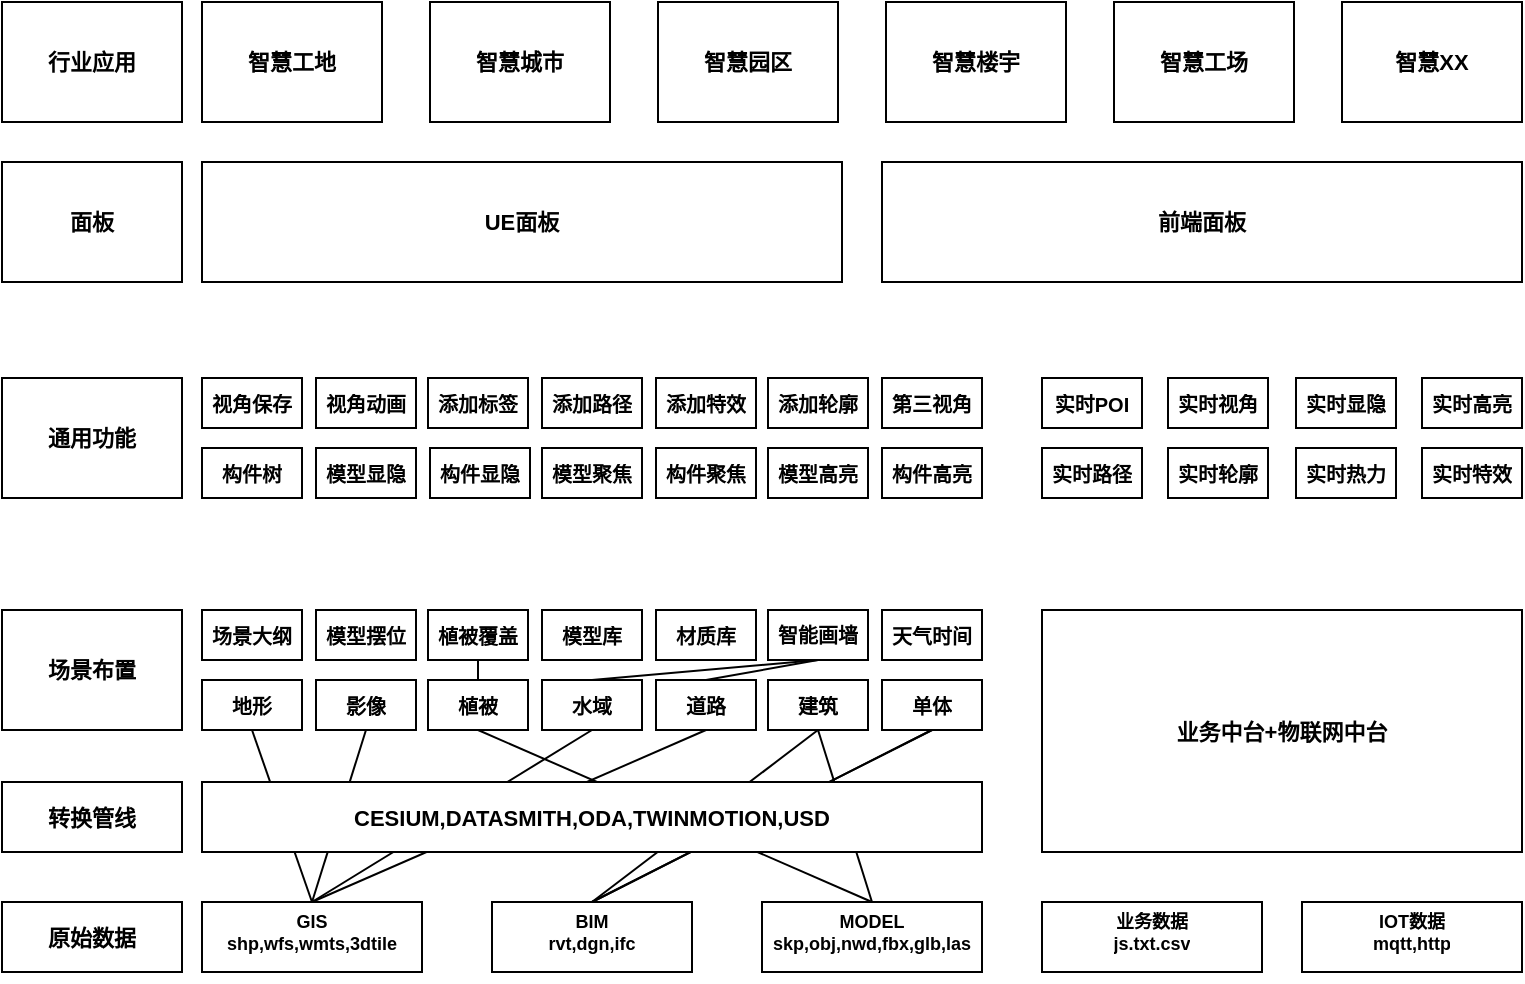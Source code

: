 <mxfile version="24.6.4" type="github">
  <diagram name="第 1 页" id="0yziPrTlGx9PvfhWouy7">
    <mxGraphModel dx="989" dy="538" grid="1" gridSize="10" guides="1" tooltips="1" connect="1" arrows="1" fold="1" page="1" pageScale="1" pageWidth="827" pageHeight="1169" math="0" shadow="0">
      <root>
        <mxCell id="0" />
        <mxCell id="1" parent="0" />
        <mxCell id="981yPH26ms_cpOQFAlSB-1" value="BIM&#xa;rvt,dgn,ifc" style="text;whiteSpace=wrap;overflow=hidden;rounded=0;align=center;strokeColor=default;fillColor=none;fontSize=9;spacing=0;fontStyle=1" parent="1" vertex="1">
          <mxGeometry x="265" y="510" width="100" height="35" as="geometry" />
        </mxCell>
        <mxCell id="981yPH26ms_cpOQFAlSB-2" value="MODEL&#xa;skp,obj,nwd,fbx,glb,las" style="text;whiteSpace=wrap;overflow=hidden;rounded=0;align=center;strokeColor=default;fillColor=none;fontSize=9;spacing=0;fontStyle=1" parent="1" vertex="1">
          <mxGeometry x="400" y="510" width="110" height="35" as="geometry" />
        </mxCell>
        <mxCell id="981yPH26ms_cpOQFAlSB-3" value="GIS&#xa;shp,wfs,wmts,3dtile" style="text;whiteSpace=wrap;overflow=hidden;rounded=0;align=center;strokeColor=default;fillColor=none;fontSize=9;spacing=0;fontStyle=1" parent="1" vertex="1">
          <mxGeometry x="120" y="510" width="110" height="35" as="geometry" />
        </mxCell>
        <mxCell id="981yPH26ms_cpOQFAlSB-4" value="地形" style="text;whiteSpace=wrap;overflow=hidden;rounded=0;align=center;strokeColor=default;fillColor=none;fontSize=10;labelPosition=center;verticalLabelPosition=middle;verticalAlign=middle;flipH=1;fontStyle=1" parent="1" vertex="1">
          <mxGeometry x="120" y="399" width="50" height="25" as="geometry" />
        </mxCell>
        <mxCell id="981yPH26ms_cpOQFAlSB-5" value="影像" style="text;whiteSpace=wrap;overflow=hidden;rounded=0;align=center;strokeColor=default;fillColor=none;fontSize=10;labelPosition=center;verticalLabelPosition=middle;verticalAlign=middle;flipH=1;fontStyle=1" parent="1" vertex="1">
          <mxGeometry x="177" y="399" width="50" height="25" as="geometry" />
        </mxCell>
        <mxCell id="981yPH26ms_cpOQFAlSB-6" value="道路" style="text;whiteSpace=wrap;overflow=hidden;rounded=0;align=center;strokeColor=default;fillColor=none;fontSize=10;labelPosition=center;verticalLabelPosition=middle;verticalAlign=middle;flipH=1;fontStyle=1" parent="1" vertex="1">
          <mxGeometry x="347" y="399" width="50" height="25" as="geometry" />
        </mxCell>
        <mxCell id="981yPH26ms_cpOQFAlSB-7" value="水域" style="text;whiteSpace=wrap;overflow=hidden;rounded=0;align=center;strokeColor=default;fillColor=none;fontSize=10;labelPosition=center;verticalLabelPosition=middle;verticalAlign=middle;flipH=1;fontStyle=1" parent="1" vertex="1">
          <mxGeometry x="290" y="399" width="50" height="25" as="geometry" />
        </mxCell>
        <mxCell id="981yPH26ms_cpOQFAlSB-8" value="植被" style="text;whiteSpace=wrap;overflow=hidden;rounded=0;align=center;strokeColor=default;fillColor=none;fontSize=10;labelPosition=center;verticalLabelPosition=middle;verticalAlign=middle;flipH=1;fontStyle=1" parent="1" vertex="1">
          <mxGeometry x="233" y="399" width="50" height="25" as="geometry" />
        </mxCell>
        <mxCell id="981yPH26ms_cpOQFAlSB-9" value="建筑" style="text;whiteSpace=wrap;overflow=hidden;rounded=0;align=center;strokeColor=default;fillColor=none;fontSize=10;labelPosition=center;verticalLabelPosition=middle;verticalAlign=middle;flipH=1;fontStyle=1" parent="1" vertex="1">
          <mxGeometry x="403" y="399" width="50" height="25" as="geometry" />
        </mxCell>
        <mxCell id="pltdYUiWtJvwTpkYsrbc-1" value="单体" style="text;whiteSpace=wrap;overflow=hidden;rounded=0;align=center;strokeColor=default;fillColor=none;fontSize=10;labelPosition=center;verticalLabelPosition=middle;verticalAlign=middle;flipH=1;fontStyle=1" parent="1" vertex="1">
          <mxGeometry x="460" y="399" width="50" height="25" as="geometry" />
        </mxCell>
        <mxCell id="pltdYUiWtJvwTpkYsrbc-2" value="" style="endArrow=none;html=1;rounded=0;entryX=0.5;entryY=1;entryDx=0;entryDy=0;exitX=0.5;exitY=0;exitDx=0;exitDy=0;" parent="1" target="981yPH26ms_cpOQFAlSB-4" edge="1" source="981yPH26ms_cpOQFAlSB-3">
          <mxGeometry width="50" height="50" relative="1" as="geometry">
            <mxPoint x="170" y="440" as="sourcePoint" />
            <mxPoint x="220" y="390" as="targetPoint" />
          </mxGeometry>
        </mxCell>
        <mxCell id="pltdYUiWtJvwTpkYsrbc-3" value="" style="endArrow=none;html=1;rounded=0;entryX=0.5;entryY=1;entryDx=0;entryDy=0;exitX=0.5;exitY=0;exitDx=0;exitDy=0;" parent="1" source="981yPH26ms_cpOQFAlSB-3" target="981yPH26ms_cpOQFAlSB-5" edge="1">
          <mxGeometry width="50" height="50" relative="1" as="geometry">
            <mxPoint x="180" y="450" as="sourcePoint" />
            <mxPoint x="155" y="410" as="targetPoint" />
          </mxGeometry>
        </mxCell>
        <mxCell id="pltdYUiWtJvwTpkYsrbc-4" value="" style="endArrow=none;html=1;rounded=0;entryX=0.5;entryY=1;entryDx=0;entryDy=0;exitX=0.5;exitY=0;exitDx=0;exitDy=0;" parent="1" source="981yPH26ms_cpOQFAlSB-3" target="981yPH26ms_cpOQFAlSB-6" edge="1">
          <mxGeometry width="50" height="50" relative="1" as="geometry">
            <mxPoint x="180" y="450" as="sourcePoint" />
            <mxPoint x="212" y="410" as="targetPoint" />
          </mxGeometry>
        </mxCell>
        <mxCell id="9kN9pM6WHrieHIEHuWm_-1" value="" style="endArrow=none;html=1;rounded=0;entryX=0.5;entryY=1;entryDx=0;entryDy=0;exitX=0.5;exitY=0;exitDx=0;exitDy=0;" edge="1" parent="1" source="981yPH26ms_cpOQFAlSB-1" target="pltdYUiWtJvwTpkYsrbc-1">
          <mxGeometry width="50" height="50" relative="1" as="geometry">
            <mxPoint x="300" y="440" as="sourcePoint" />
            <mxPoint x="502" y="400" as="targetPoint" />
          </mxGeometry>
        </mxCell>
        <mxCell id="9kN9pM6WHrieHIEHuWm_-2" value="" style="endArrow=none;html=1;rounded=0;entryX=0.5;entryY=1;entryDx=0;entryDy=0;exitX=0.5;exitY=0;exitDx=0;exitDy=0;" edge="1" parent="1" source="981yPH26ms_cpOQFAlSB-1" target="981yPH26ms_cpOQFAlSB-9">
          <mxGeometry width="50" height="50" relative="1" as="geometry">
            <mxPoint x="310" y="450" as="sourcePoint" />
            <mxPoint x="495" y="410" as="targetPoint" />
          </mxGeometry>
        </mxCell>
        <mxCell id="9kN9pM6WHrieHIEHuWm_-3" value="" style="endArrow=none;html=1;rounded=0;entryX=0.5;entryY=1;entryDx=0;entryDy=0;exitX=0.5;exitY=0;exitDx=0;exitDy=0;" edge="1" parent="1" source="981yPH26ms_cpOQFAlSB-3" target="981yPH26ms_cpOQFAlSB-7">
          <mxGeometry width="50" height="50" relative="1" as="geometry">
            <mxPoint x="170" y="440" as="sourcePoint" />
            <mxPoint x="202" y="400" as="targetPoint" />
          </mxGeometry>
        </mxCell>
        <mxCell id="9kN9pM6WHrieHIEHuWm_-4" value="" style="endArrow=none;html=1;rounded=0;entryX=0.5;entryY=1;entryDx=0;entryDy=0;exitX=0.5;exitY=0;exitDx=0;exitDy=0;" edge="1" parent="1" source="981yPH26ms_cpOQFAlSB-2" target="981yPH26ms_cpOQFAlSB-8">
          <mxGeometry width="50" height="50" relative="1" as="geometry">
            <mxPoint x="440" y="440" as="sourcePoint" />
            <mxPoint x="625" y="400" as="targetPoint" />
          </mxGeometry>
        </mxCell>
        <mxCell id="9kN9pM6WHrieHIEHuWm_-5" value="" style="endArrow=none;html=1;rounded=0;entryX=0.5;entryY=1;entryDx=0;entryDy=0;exitX=0.5;exitY=0;exitDx=0;exitDy=0;" edge="1" parent="1" source="981yPH26ms_cpOQFAlSB-1" target="pltdYUiWtJvwTpkYsrbc-1">
          <mxGeometry width="50" height="50" relative="1" as="geometry">
            <mxPoint x="445" y="440" as="sourcePoint" />
            <mxPoint x="257" y="400" as="targetPoint" />
          </mxGeometry>
        </mxCell>
        <mxCell id="9kN9pM6WHrieHIEHuWm_-6" value="" style="endArrow=none;html=1;rounded=0;entryX=0.5;entryY=1;entryDx=0;entryDy=0;exitX=0.5;exitY=0;exitDx=0;exitDy=0;" edge="1" parent="1" source="981yPH26ms_cpOQFAlSB-2" target="981yPH26ms_cpOQFAlSB-9">
          <mxGeometry width="50" height="50" relative="1" as="geometry">
            <mxPoint x="444" y="440" as="sourcePoint" />
            <mxPoint x="484" y="400" as="targetPoint" />
          </mxGeometry>
        </mxCell>
        <mxCell id="9kN9pM6WHrieHIEHuWm_-12" value="原始数据" style="rounded=0;whiteSpace=wrap;html=1;fontSize=11;fontStyle=1" vertex="1" parent="1">
          <mxGeometry x="20" y="510" width="90" height="35" as="geometry" />
        </mxCell>
        <mxCell id="9kN9pM6WHrieHIEHuWm_-13" value="场景布置" style="rounded=0;whiteSpace=wrap;html=1;fontSize=11;fontStyle=1" vertex="1" parent="1">
          <mxGeometry x="20" y="364" width="90" height="60" as="geometry" />
        </mxCell>
        <mxCell id="9kN9pM6WHrieHIEHuWm_-14" value="模型摆位" style="text;whiteSpace=wrap;overflow=hidden;rounded=0;align=center;strokeColor=default;fillColor=none;fontSize=10;labelPosition=center;verticalLabelPosition=middle;verticalAlign=middle;flipH=1;fontStyle=1" vertex="1" parent="1">
          <mxGeometry x="177" y="364" width="50" height="25" as="geometry" />
        </mxCell>
        <mxCell id="9kN9pM6WHrieHIEHuWm_-15" value="智能画墙" style="text;overflow=hidden;rounded=0;align=center;strokeColor=default;fillColor=none;fontSize=10;labelPosition=center;verticalLabelPosition=middle;verticalAlign=middle;flipH=1;fontStyle=1" vertex="1" parent="1">
          <mxGeometry x="403" y="364" width="50" height="25" as="geometry" />
        </mxCell>
        <mxCell id="9kN9pM6WHrieHIEHuWm_-16" value="植被覆盖" style="text;whiteSpace=wrap;overflow=hidden;rounded=0;align=center;strokeColor=default;fillColor=none;fontSize=10;labelPosition=center;verticalLabelPosition=middle;verticalAlign=middle;flipH=1;fontStyle=1" vertex="1" parent="1">
          <mxGeometry x="233" y="364" width="50" height="25" as="geometry" />
        </mxCell>
        <mxCell id="9kN9pM6WHrieHIEHuWm_-17" value="模型库" style="text;whiteSpace=wrap;overflow=hidden;rounded=0;align=center;strokeColor=default;fillColor=none;fontSize=10;labelPosition=center;verticalLabelPosition=middle;verticalAlign=middle;flipH=1;fontStyle=1" vertex="1" parent="1">
          <mxGeometry x="290" y="364" width="50" height="25" as="geometry" />
        </mxCell>
        <mxCell id="9kN9pM6WHrieHIEHuWm_-18" value="材质库" style="text;whiteSpace=wrap;overflow=hidden;rounded=0;align=center;strokeColor=default;fillColor=none;fontSize=10;labelPosition=center;verticalLabelPosition=middle;verticalAlign=middle;flipH=1;fontStyle=1" vertex="1" parent="1">
          <mxGeometry x="347" y="364" width="50" height="25" as="geometry" />
        </mxCell>
        <mxCell id="9kN9pM6WHrieHIEHuWm_-19" value="天气时间" style="text;whiteSpace=wrap;overflow=hidden;rounded=0;align=center;strokeColor=default;fillColor=none;fontSize=10;labelPosition=center;verticalLabelPosition=middle;verticalAlign=middle;flipH=1;fontStyle=1" vertex="1" parent="1">
          <mxGeometry x="460" y="364" width="50" height="25" as="geometry" />
        </mxCell>
        <mxCell id="9kN9pM6WHrieHIEHuWm_-25" value="视角保存" style="text;whiteSpace=wrap;overflow=hidden;rounded=0;align=center;strokeColor=default;fillColor=none;fontSize=10;labelPosition=center;verticalLabelPosition=middle;verticalAlign=middle;flipH=1;fontStyle=1" vertex="1" parent="1">
          <mxGeometry x="120" y="248" width="50" height="25" as="geometry" />
        </mxCell>
        <mxCell id="9kN9pM6WHrieHIEHuWm_-26" value="通用功能" style="rounded=0;whiteSpace=wrap;fontSize=11;fontStyle=1" vertex="1" parent="1">
          <mxGeometry x="20" y="248" width="90" height="60" as="geometry" />
        </mxCell>
        <mxCell id="9kN9pM6WHrieHIEHuWm_-27" value="视角动画" style="text;whiteSpace=wrap;overflow=hidden;rounded=0;align=center;strokeColor=default;fillColor=none;fontSize=10;labelPosition=center;verticalLabelPosition=middle;verticalAlign=middle;flipH=1;fontStyle=1" vertex="1" parent="1">
          <mxGeometry x="177" y="248" width="50" height="25" as="geometry" />
        </mxCell>
        <mxCell id="9kN9pM6WHrieHIEHuWm_-28" value="添加标签" style="text;whiteSpace=wrap;overflow=hidden;rounded=0;align=center;strokeColor=default;fillColor=none;fontSize=10;labelPosition=center;verticalLabelPosition=middle;verticalAlign=middle;flipH=1;fontStyle=1" vertex="1" parent="1">
          <mxGeometry x="233" y="248" width="50" height="25" as="geometry" />
        </mxCell>
        <mxCell id="9kN9pM6WHrieHIEHuWm_-29" value="添加路径" style="text;whiteSpace=wrap;overflow=hidden;rounded=0;align=center;strokeColor=default;fillColor=none;fontSize=10;labelPosition=center;verticalLabelPosition=middle;verticalAlign=middle;flipH=1;fontStyle=1" vertex="1" parent="1">
          <mxGeometry x="290" y="248" width="50" height="25" as="geometry" />
        </mxCell>
        <mxCell id="9kN9pM6WHrieHIEHuWm_-30" value="添加特效" style="text;whiteSpace=wrap;overflow=hidden;rounded=0;align=center;strokeColor=default;fillColor=none;fontSize=10;labelPosition=center;verticalLabelPosition=middle;verticalAlign=middle;flipH=1;fontStyle=1" vertex="1" parent="1">
          <mxGeometry x="347" y="248" width="50" height="25" as="geometry" />
        </mxCell>
        <mxCell id="9kN9pM6WHrieHIEHuWm_-32" value="添加轮廓" style="text;whiteSpace=wrap;overflow=hidden;rounded=0;align=center;strokeColor=default;fillColor=none;fontSize=10;labelPosition=center;verticalLabelPosition=middle;verticalAlign=middle;flipH=1;fontStyle=1" vertex="1" parent="1">
          <mxGeometry x="403" y="248" width="50" height="25" as="geometry" />
        </mxCell>
        <mxCell id="9kN9pM6WHrieHIEHuWm_-33" value="第三视角" style="text;whiteSpace=wrap;overflow=hidden;rounded=0;align=center;strokeColor=default;fillColor=none;fontSize=10;labelPosition=center;verticalLabelPosition=middle;verticalAlign=middle;flipH=1;fontStyle=1" vertex="1" parent="1">
          <mxGeometry x="460" y="248" width="50" height="25" as="geometry" />
        </mxCell>
        <mxCell id="9kN9pM6WHrieHIEHuWm_-34" value="模型显隐" style="text;whiteSpace=wrap;overflow=hidden;rounded=0;align=center;strokeColor=default;fillColor=none;fontSize=10;labelPosition=center;verticalLabelPosition=middle;verticalAlign=middle;flipH=1;fontStyle=1" vertex="1" parent="1">
          <mxGeometry x="177" y="283" width="50" height="25" as="geometry" />
        </mxCell>
        <mxCell id="9kN9pM6WHrieHIEHuWm_-35" value="构件显隐" style="text;whiteSpace=wrap;overflow=hidden;rounded=0;align=center;strokeColor=default;fillColor=none;fontSize=10;labelPosition=center;verticalLabelPosition=middle;verticalAlign=middle;flipH=1;fontStyle=1" vertex="1" parent="1">
          <mxGeometry x="234" y="283" width="50" height="25" as="geometry" />
        </mxCell>
        <mxCell id="9kN9pM6WHrieHIEHuWm_-36" value="构件树" style="text;whiteSpace=wrap;overflow=hidden;rounded=0;align=center;strokeColor=default;fillColor=none;fontSize=10;labelPosition=center;verticalLabelPosition=middle;verticalAlign=middle;flipH=1;fontStyle=1" vertex="1" parent="1">
          <mxGeometry x="120" y="283" width="50" height="25" as="geometry" />
        </mxCell>
        <mxCell id="9kN9pM6WHrieHIEHuWm_-37" value="场景大纲" style="text;whiteSpace=wrap;overflow=hidden;rounded=0;align=center;strokeColor=default;fillColor=none;fontSize=10;labelPosition=center;verticalLabelPosition=middle;verticalAlign=middle;flipH=1;fontStyle=1" vertex="1" parent="1">
          <mxGeometry x="120" y="364" width="50" height="25" as="geometry" />
        </mxCell>
        <mxCell id="9kN9pM6WHrieHIEHuWm_-39" value="CESIUM,DATASMITH,ODA,TWINMOTION,USD" style="rounded=0;whiteSpace=wrap;html=1;fontSize=11;fontStyle=1" vertex="1" parent="1">
          <mxGeometry x="120" y="450" width="390" height="35" as="geometry" />
        </mxCell>
        <mxCell id="9kN9pM6WHrieHIEHuWm_-41" value="转换管线" style="rounded=0;whiteSpace=wrap;html=1;fontSize=11;fontStyle=1" vertex="1" parent="1">
          <mxGeometry x="20" y="450" width="90" height="35" as="geometry" />
        </mxCell>
        <mxCell id="9kN9pM6WHrieHIEHuWm_-42" value="" style="endArrow=none;html=1;rounded=0;entryX=0.5;entryY=1;entryDx=0;entryDy=0;exitX=0.5;exitY=0;exitDx=0;exitDy=0;" edge="1" parent="1" source="981yPH26ms_cpOQFAlSB-7" target="9kN9pM6WHrieHIEHuWm_-15">
          <mxGeometry width="50" height="50" relative="1" as="geometry">
            <mxPoint x="315" y="409" as="sourcePoint" />
            <mxPoint x="365" y="359" as="targetPoint" />
          </mxGeometry>
        </mxCell>
        <mxCell id="9kN9pM6WHrieHIEHuWm_-43" value="" style="endArrow=none;html=1;rounded=0;entryX=0.5;entryY=1;entryDx=0;entryDy=0;exitX=0.5;exitY=0;exitDx=0;exitDy=0;" edge="1" parent="1" source="981yPH26ms_cpOQFAlSB-6" target="9kN9pM6WHrieHIEHuWm_-15">
          <mxGeometry width="50" height="50" relative="1" as="geometry">
            <mxPoint x="365" y="409" as="sourcePoint" />
            <mxPoint x="478" y="389" as="targetPoint" />
          </mxGeometry>
        </mxCell>
        <mxCell id="9kN9pM6WHrieHIEHuWm_-44" value="" style="endArrow=none;html=1;rounded=0;entryX=0.5;entryY=1;entryDx=0;entryDy=0;exitX=0.5;exitY=0;exitDx=0;exitDy=0;" edge="1" parent="1" source="981yPH26ms_cpOQFAlSB-8" target="9kN9pM6WHrieHIEHuWm_-16">
          <mxGeometry width="50" height="50" relative="1" as="geometry">
            <mxPoint x="252" y="409" as="sourcePoint" />
            <mxPoint x="365" y="389" as="targetPoint" />
          </mxGeometry>
        </mxCell>
        <mxCell id="9kN9pM6WHrieHIEHuWm_-49" value="模型聚焦" style="text;whiteSpace=wrap;overflow=hidden;rounded=0;align=center;strokeColor=default;fillColor=none;fontSize=10;labelPosition=center;verticalLabelPosition=middle;verticalAlign=middle;flipH=1;fontStyle=1" vertex="1" parent="1">
          <mxGeometry x="290" y="283" width="50" height="25" as="geometry" />
        </mxCell>
        <mxCell id="9kN9pM6WHrieHIEHuWm_-50" value="构件聚焦" style="text;whiteSpace=wrap;overflow=hidden;rounded=0;align=center;strokeColor=default;fillColor=none;fontSize=10;labelPosition=center;verticalLabelPosition=middle;verticalAlign=middle;flipH=1;fontStyle=1" vertex="1" parent="1">
          <mxGeometry x="347" y="283" width="50" height="25" as="geometry" />
        </mxCell>
        <mxCell id="9kN9pM6WHrieHIEHuWm_-51" value="模型高亮" style="text;whiteSpace=wrap;overflow=hidden;rounded=0;align=center;strokeColor=default;fillColor=none;fontSize=10;labelPosition=center;verticalLabelPosition=middle;verticalAlign=middle;flipH=1;fontStyle=1" vertex="1" parent="1">
          <mxGeometry x="403" y="283" width="50" height="25" as="geometry" />
        </mxCell>
        <mxCell id="9kN9pM6WHrieHIEHuWm_-52" value="构件高亮" style="text;whiteSpace=wrap;overflow=hidden;rounded=0;align=center;strokeColor=default;fillColor=none;fontSize=10;labelPosition=center;verticalLabelPosition=middle;verticalAlign=middle;flipH=1;fontStyle=1" vertex="1" parent="1">
          <mxGeometry x="460" y="283" width="50" height="25" as="geometry" />
        </mxCell>
        <mxCell id="9kN9pM6WHrieHIEHuWm_-54" value="业务数据&#xa;js.txt.csv" style="text;whiteSpace=wrap;overflow=hidden;rounded=0;align=center;strokeColor=default;fillColor=none;fontSize=9;spacing=0;fontStyle=1" vertex="1" parent="1">
          <mxGeometry x="540" y="510" width="110" height="35" as="geometry" />
        </mxCell>
        <mxCell id="9kN9pM6WHrieHIEHuWm_-55" value="IOT数据&#xa;mqtt,http" style="text;whiteSpace=wrap;overflow=hidden;rounded=0;align=center;strokeColor=default;fillColor=none;fontSize=9;spacing=0;fontStyle=1" vertex="1" parent="1">
          <mxGeometry x="670" y="510" width="110" height="35" as="geometry" />
        </mxCell>
        <mxCell id="9kN9pM6WHrieHIEHuWm_-56" value="业务中台+物联网中台" style="rounded=0;whiteSpace=wrap;html=1;fontSize=11;fontStyle=1" vertex="1" parent="1">
          <mxGeometry x="540" y="364" width="240" height="121" as="geometry" />
        </mxCell>
        <mxCell id="9kN9pM6WHrieHIEHuWm_-57" value="实时轮廓" style="text;whiteSpace=wrap;overflow=hidden;rounded=0;align=center;strokeColor=default;fillColor=none;fontSize=10;labelPosition=center;verticalLabelPosition=middle;verticalAlign=middle;flipH=1;fontStyle=1" vertex="1" parent="1">
          <mxGeometry x="603" y="283" width="50" height="25" as="geometry" />
        </mxCell>
        <mxCell id="9kN9pM6WHrieHIEHuWm_-58" value="实时POI" style="text;whiteSpace=wrap;overflow=hidden;rounded=0;align=center;strokeColor=default;fillColor=none;fontSize=10;labelPosition=center;verticalLabelPosition=middle;verticalAlign=middle;flipH=1;fontStyle=1" vertex="1" parent="1">
          <mxGeometry x="540" y="248" width="50" height="25" as="geometry" />
        </mxCell>
        <mxCell id="9kN9pM6WHrieHIEHuWm_-59" value="实时路径" style="text;whiteSpace=wrap;overflow=hidden;rounded=0;align=center;strokeColor=default;fillColor=none;fontSize=10;labelPosition=center;verticalLabelPosition=middle;verticalAlign=middle;flipH=1;fontStyle=1" vertex="1" parent="1">
          <mxGeometry x="540" y="283" width="50" height="25" as="geometry" />
        </mxCell>
        <mxCell id="9kN9pM6WHrieHIEHuWm_-60" value="实时视角" style="text;whiteSpace=wrap;overflow=hidden;rounded=0;align=center;strokeColor=default;fillColor=none;fontSize=10;labelPosition=center;verticalLabelPosition=middle;verticalAlign=middle;flipH=1;fontStyle=1" vertex="1" parent="1">
          <mxGeometry x="603" y="248" width="50" height="25" as="geometry" />
        </mxCell>
        <mxCell id="9kN9pM6WHrieHIEHuWm_-62" value="实时高亮" style="text;whiteSpace=wrap;overflow=hidden;rounded=0;align=center;strokeColor=default;fillColor=none;fontSize=10;labelPosition=center;verticalLabelPosition=middle;verticalAlign=middle;flipH=1;fontStyle=1" vertex="1" parent="1">
          <mxGeometry x="730" y="248" width="50" height="25" as="geometry" />
        </mxCell>
        <mxCell id="9kN9pM6WHrieHIEHuWm_-63" value="实时显隐" style="text;whiteSpace=wrap;overflow=hidden;rounded=0;align=center;strokeColor=default;fillColor=none;fontSize=10;labelPosition=center;verticalLabelPosition=middle;verticalAlign=middle;flipH=1;fontStyle=1" vertex="1" parent="1">
          <mxGeometry x="667" y="248" width="50" height="25" as="geometry" />
        </mxCell>
        <mxCell id="9kN9pM6WHrieHIEHuWm_-64" value="实时热力" style="text;whiteSpace=wrap;overflow=hidden;rounded=0;align=center;strokeColor=default;fillColor=none;fontSize=10;labelPosition=center;verticalLabelPosition=middle;verticalAlign=middle;flipH=1;fontStyle=1" vertex="1" parent="1">
          <mxGeometry x="667" y="283" width="50" height="25" as="geometry" />
        </mxCell>
        <mxCell id="9kN9pM6WHrieHIEHuWm_-66" value="实时特效" style="text;whiteSpace=wrap;overflow=hidden;rounded=0;align=center;strokeColor=default;fillColor=none;fontSize=10;labelPosition=center;verticalLabelPosition=middle;verticalAlign=middle;flipH=1;fontStyle=1" vertex="1" parent="1">
          <mxGeometry x="730" y="283" width="50" height="25" as="geometry" />
        </mxCell>
        <mxCell id="9kN9pM6WHrieHIEHuWm_-67" value="面板" style="rounded=0;whiteSpace=wrap;fontSize=11;fontStyle=1" vertex="1" parent="1">
          <mxGeometry x="20" y="140" width="90" height="60" as="geometry" />
        </mxCell>
        <mxCell id="9kN9pM6WHrieHIEHuWm_-68" value="UE面板" style="rounded=0;whiteSpace=wrap;fontSize=11;fontStyle=1" vertex="1" parent="1">
          <mxGeometry x="120" y="140" width="320" height="60" as="geometry" />
        </mxCell>
        <mxCell id="9kN9pM6WHrieHIEHuWm_-69" value="前端面板" style="rounded=0;whiteSpace=wrap;fontSize=11;fontStyle=1" vertex="1" parent="1">
          <mxGeometry x="460" y="140" width="320" height="60" as="geometry" />
        </mxCell>
        <mxCell id="9kN9pM6WHrieHIEHuWm_-70" value="行业应用" style="rounded=0;whiteSpace=wrap;fontSize=11;fontStyle=1" vertex="1" parent="1">
          <mxGeometry x="20" y="60" width="90" height="60" as="geometry" />
        </mxCell>
        <mxCell id="9kN9pM6WHrieHIEHuWm_-71" value="智慧城市" style="rounded=0;whiteSpace=wrap;fontSize=11;fontStyle=1" vertex="1" parent="1">
          <mxGeometry x="234" y="60" width="90" height="60" as="geometry" />
        </mxCell>
        <mxCell id="9kN9pM6WHrieHIEHuWm_-72" value="智慧工地" style="rounded=0;whiteSpace=wrap;fontSize=11;fontStyle=1" vertex="1" parent="1">
          <mxGeometry x="120" y="60" width="90" height="60" as="geometry" />
        </mxCell>
        <mxCell id="9kN9pM6WHrieHIEHuWm_-73" value="智慧园区" style="rounded=0;whiteSpace=wrap;fontSize=11;fontStyle=1" vertex="1" parent="1">
          <mxGeometry x="348" y="60" width="90" height="60" as="geometry" />
        </mxCell>
        <mxCell id="9kN9pM6WHrieHIEHuWm_-74" value="智慧楼宇" style="rounded=0;whiteSpace=wrap;fontSize=11;fontStyle=1" vertex="1" parent="1">
          <mxGeometry x="462" y="60" width="90" height="60" as="geometry" />
        </mxCell>
        <mxCell id="9kN9pM6WHrieHIEHuWm_-75" value="智慧工场" style="rounded=0;whiteSpace=wrap;fontSize=11;fontStyle=1" vertex="1" parent="1">
          <mxGeometry x="576" y="60" width="90" height="60" as="geometry" />
        </mxCell>
        <mxCell id="9kN9pM6WHrieHIEHuWm_-76" value="智慧XX" style="rounded=0;whiteSpace=wrap;fontSize=11;fontStyle=1" vertex="1" parent="1">
          <mxGeometry x="690" y="60" width="90" height="60" as="geometry" />
        </mxCell>
      </root>
    </mxGraphModel>
  </diagram>
</mxfile>
